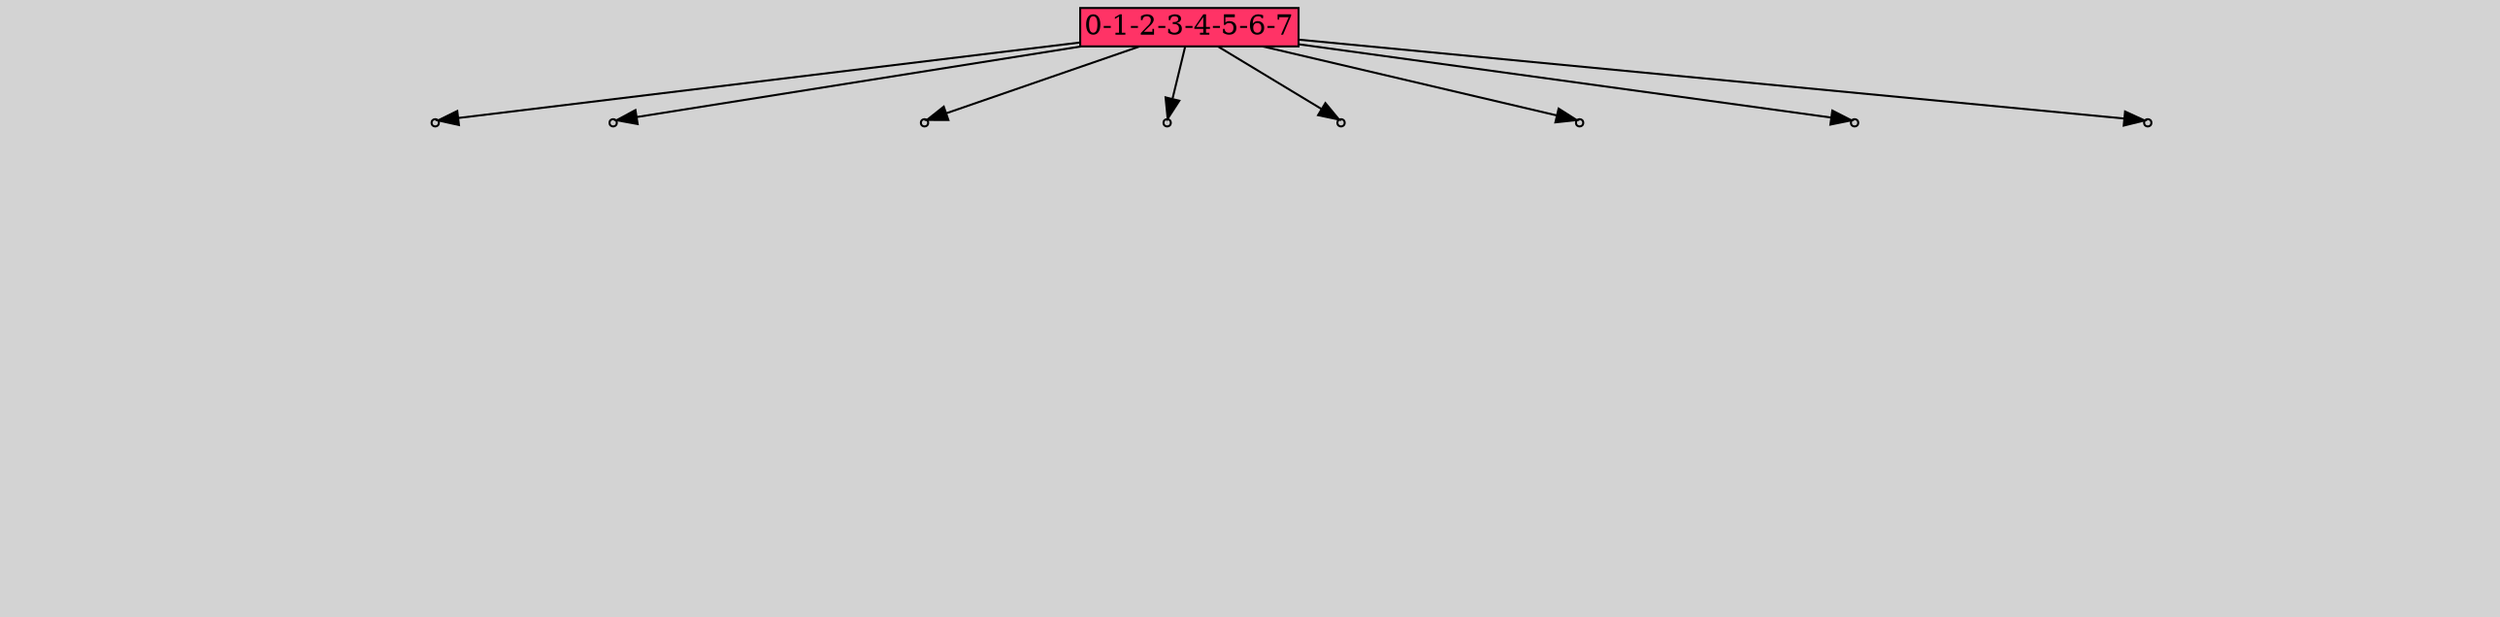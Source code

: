 // File exported with GEGELATI v1.4.0
// On the 2025-07-07 06:51:28
// With the File::TPGGraphDotExporter
digraph{
	graph[pad = "0.212, 0.055" bgcolor = lightgray]
	node[shape=circle style = filled label = ""]
		A525079 [fillcolor="#ff3366" shape=box margin=0.03 width=0 height=0 label="0-1-2-3-4-5-6-7"]
		P3160200 [fillcolor="#cccccc" shape=point label="1"] //
		I3160200 [shape=box style=invis label="12|3&1|4#1|3&#92;n17|3&0|11#0|27&#92;n13|0&0|3#0|3&#92;n"] //-0.950922|-0.469433|-1.563022|0.408023|0.040822|-0.968358|
		P3160200 -> I3160200[style=invis]
		A525079 -> P3160200
		P3160201 [fillcolor="#cccccc" shape=point label="1"] //
		I3160201 [shape=box style=invis label="15|2&1|26#1|11&#92;n11|3&0|26#1|24&#92;n13|0&0|3#1|13&#92;n"] //-0.043549|-0.075126|-0.655989|0.536693|-0.122486|-0.764792|
		P3160201 -> I3160201[style=invis]
		A525079 -> P3160201
		P3160202 [fillcolor="#cccccc" shape=point label="1"] //
		I3160202 [shape=box style=invis label="18|3&1|11#0|7&#92;n5|2&1|8#0|3&#92;n10|5&0|18#1|21&#92;n12|3&1|7#0|3&#92;n1|6&0|5#1|18&#92;n9|4&1|5#0|17&#92;n12|4&0|14#0|28&#92;n12|2&0|28#1|16&#92;n9|0&0|3#0|28&#92;n19|7&0|2#0|27&#92;n1|0&0|16#0|15&#92;n7|3&0|8#1|23&#92;n19|0&0|3#1|26&#92;n"] //0.636454|0.553560|0.429958|-0.846913|0.992083|0.823372|1.167384|-1.954152|-0.669574|-0.952594|-0.720364|-0.965845|-0.910400|0.880423|0.493811|-0.260145|0.072607|-0.393078|0.188386|0.340044|-0.067561|0.310310|0.564334|-0.469782|-0.046180|-0.982390|
		P3160202 -> I3160202[style=invis]
		A525079 -> P3160202
		P3160203 [fillcolor="#cccccc" shape=point label="1"] //
		I3160203 [shape=box style=invis label="9|2&1|18#1|7&#92;n19|2&0|2#1|2&#92;n10|2&0|18#1|8&#92;n7|5&0|2#1|19&#92;n13|0&1|13#0|13&#92;n"] //0.346560|0.721962|-0.888398|-0.448010|-0.078603|0.160171|0.446038|0.725834|0.151653|0.257514|
		P3160203 -> I3160203[style=invis]
		A525079 -> P3160203
		P3160204 [fillcolor="#cccccc" shape=point label="1"] //
		I3160204 [shape=box style=invis label="3|0&1|14#1|23&#92;n"] //-0.757810|-0.662361|
		P3160204 -> I3160204[style=invis]
		A525079 -> P3160204
		P3160205 [fillcolor="#cccccc" shape=point label="1"] //
		I3160205 [shape=box style=invis label="18|0&1|10#1|27&#92;n0|4&0|16#1|19&#92;n5|6&0|24#1|10&#92;n1|5&0|20#1|19&#92;n1|0&0|21#1|9&#92;n3|2&0|8#0|6&#92;n13|0&1|7#0|10&#92;n18|0&0|0#1|26&#92;n"] //0.359504|-0.930250|-0.343009|0.117550|-0.013460|0.889638|0.154105|0.141578|0.479621|0.137551|-0.686653|-0.653687|0.210801|0.257514|0.763784|-0.946283|
		P3160205 -> I3160205[style=invis]
		A525079 -> P3160205
		P3160206 [fillcolor="#cccccc" shape=point label="1"] //
		I3160206 [shape=box style=invis label="12|7&1|6#1|16&#92;n11|6&0|23#1|15&#92;n9|6&0|6#1|1&#92;n11|1&1|9#0|14&#92;n1|0&1|6#0|1&#92;n15|2&1|13#1|13&#92;n2|0&0|8#0|10&#92;n"] //0.646167|0.316540|0.842029|0.199469|-0.960421|-0.108910|0.934911|0.491330|0.676538|-0.156833|0.298780|-0.662710|-0.537342|0.476683|
		P3160206 -> I3160206[style=invis]
		A525079 -> P3160206
		P3160207 [fillcolor="#cccccc" shape=point label="1"] //
		I3160207 [shape=box style=invis label="17|6&1|9#1|23&#92;n14|3&0|14#1|23&#92;n12|1&1|4#1|2&#92;n1|1&0|11#0|1&#92;n6|4&1|24#1|19&#92;n17|2&0|20#1|10&#92;n13|0&0|18#1|0&#92;n7|5&0|17#0|1&#92;n12|6&1|2#1|4&#92;n4|7&0|14#0|16&#92;n14|4&0|5#0|21&#92;n2|2&0|7#0|4&#92;n13|0&1|7#0|10&#92;n"] //2.474269|-0.587911|0.544804|0.858753|-0.133003|-0.576588|-0.137553|-0.895238|0.028559|-0.715044|-0.330761|-0.252312|0.790971|0.830826|-0.311051|-0.673049|-0.890843|-0.005034|0.462513|0.495922|-0.057703|0.813598|-0.368948|0.545598|0.125145|0.257514|
		P3160207 -> I3160207[style=invis]
		A525079 -> P3160207
}
